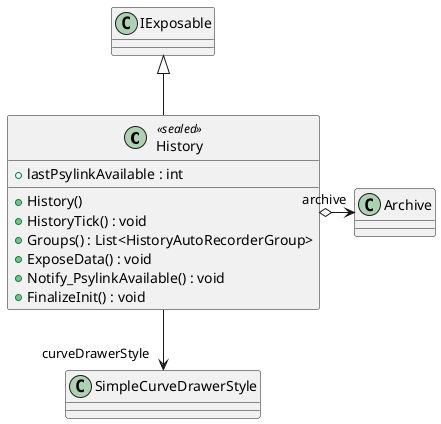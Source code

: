 @startuml
class History <<sealed>> {
    + lastPsylinkAvailable : int
    + History()
    + HistoryTick() : void
    + Groups() : List<HistoryAutoRecorderGroup>
    + ExposeData() : void
    + Notify_PsylinkAvailable() : void
    + FinalizeInit() : void
}
IExposable <|-- History
History o-> "archive" Archive
History --> "curveDrawerStyle" SimpleCurveDrawerStyle
@enduml
